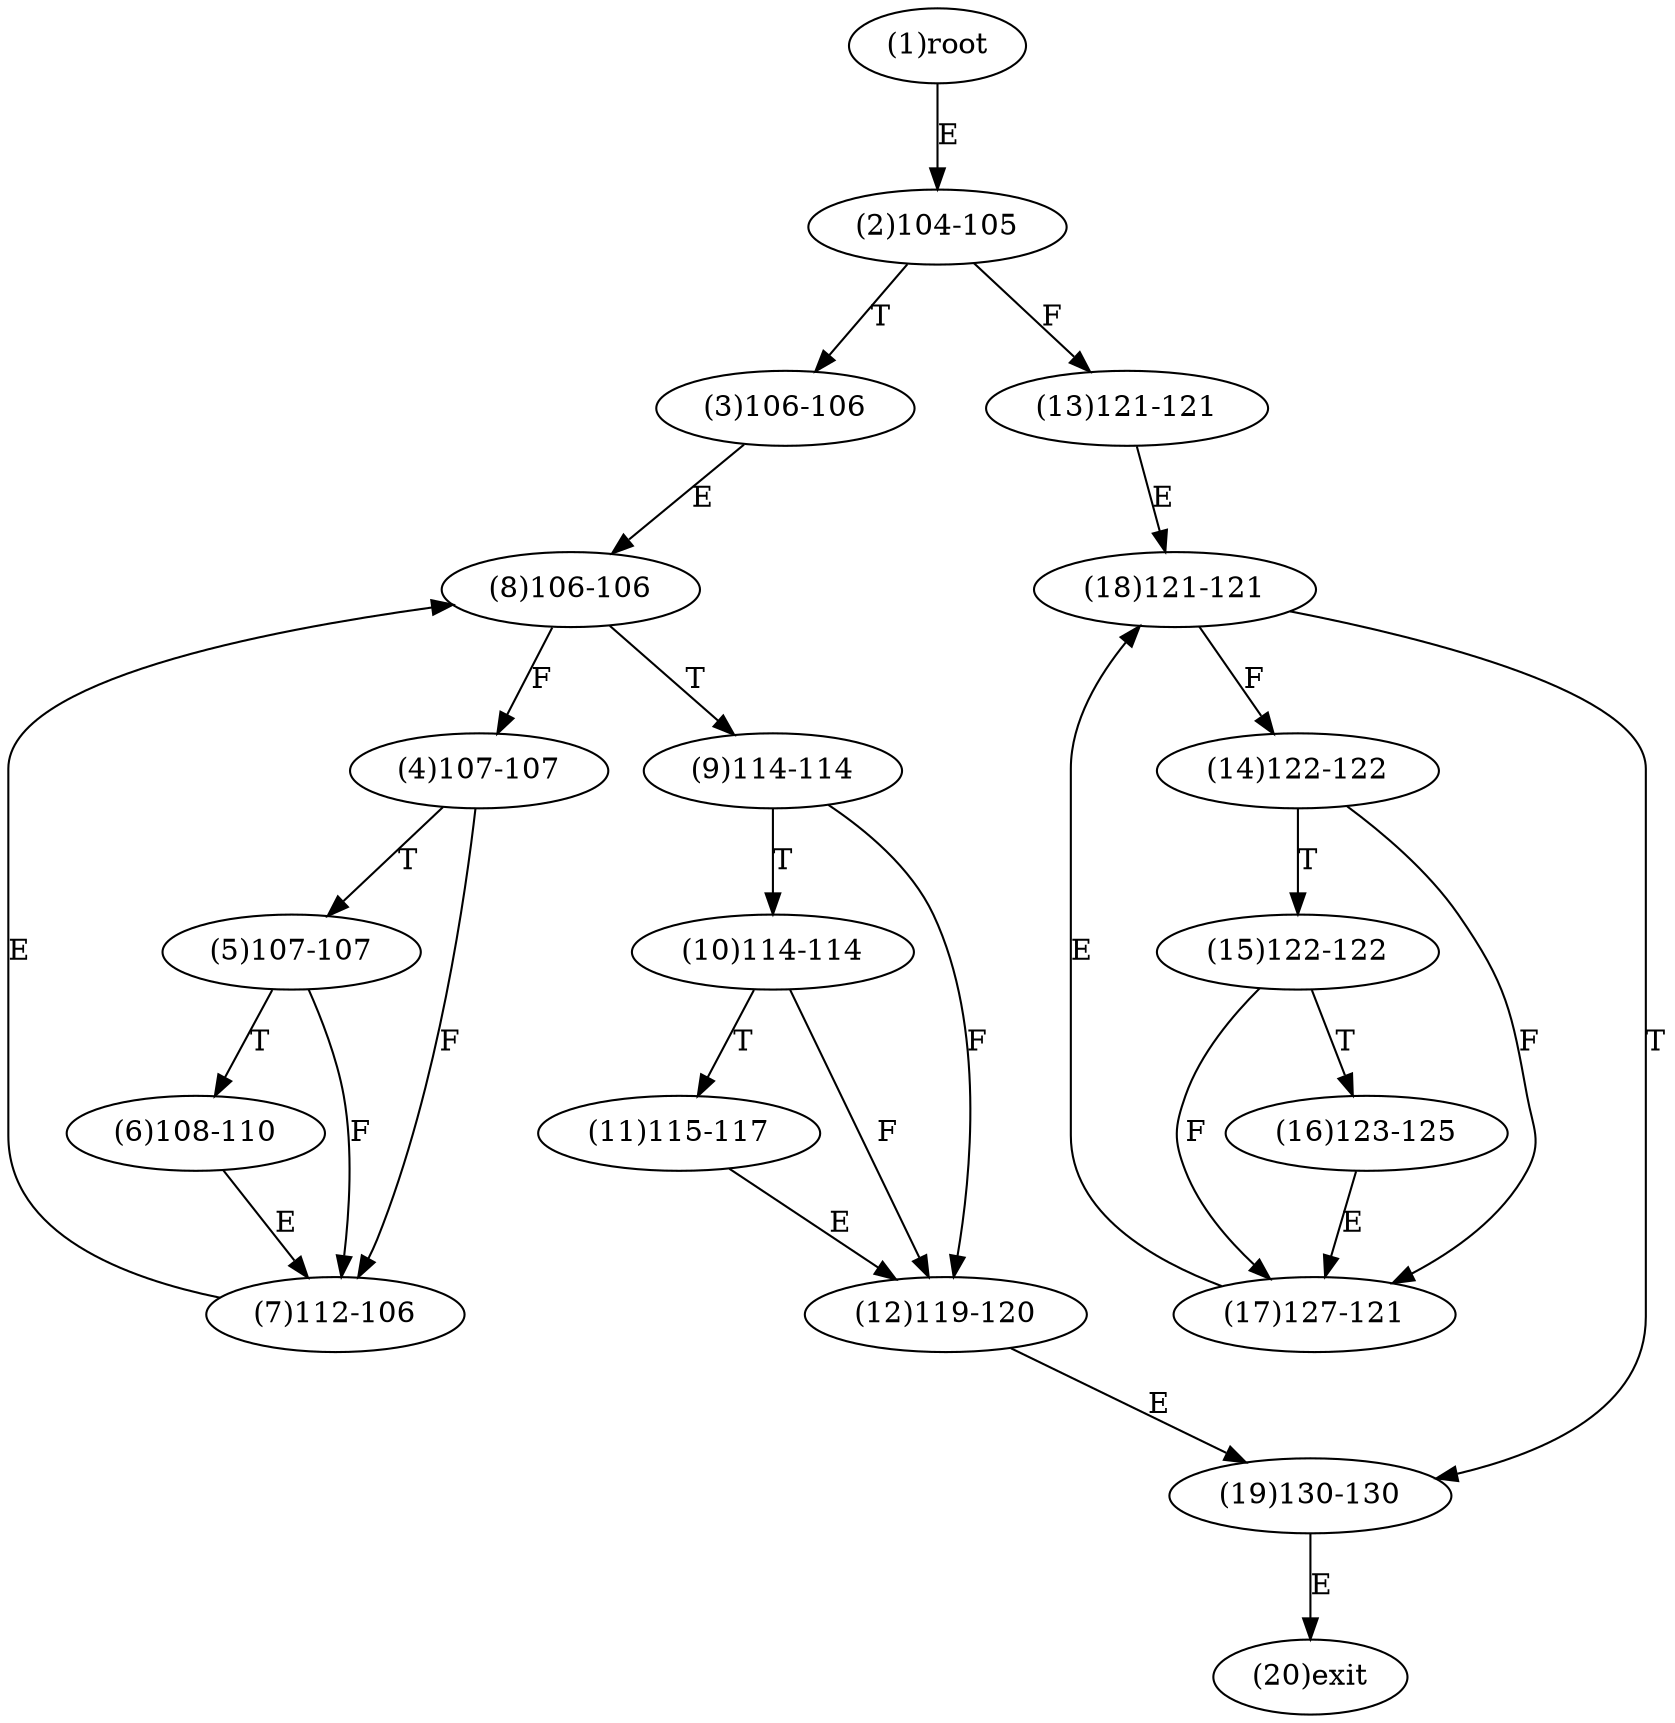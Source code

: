 digraph "" { 
1[ label="(1)root"];
2[ label="(2)104-105"];
3[ label="(3)106-106"];
4[ label="(4)107-107"];
5[ label="(5)107-107"];
6[ label="(6)108-110"];
7[ label="(7)112-106"];
8[ label="(8)106-106"];
9[ label="(9)114-114"];
10[ label="(10)114-114"];
11[ label="(11)115-117"];
12[ label="(12)119-120"];
13[ label="(13)121-121"];
14[ label="(14)122-122"];
15[ label="(15)122-122"];
17[ label="(17)127-121"];
16[ label="(16)123-125"];
19[ label="(19)130-130"];
18[ label="(18)121-121"];
20[ label="(20)exit"];
1->2[ label="E"];
2->13[ label="F"];
2->3[ label="T"];
3->8[ label="E"];
4->7[ label="F"];
4->5[ label="T"];
5->7[ label="F"];
5->6[ label="T"];
6->7[ label="E"];
7->8[ label="E"];
8->4[ label="F"];
8->9[ label="T"];
9->12[ label="F"];
9->10[ label="T"];
10->12[ label="F"];
10->11[ label="T"];
11->12[ label="E"];
12->19[ label="E"];
13->18[ label="E"];
14->17[ label="F"];
14->15[ label="T"];
15->17[ label="F"];
15->16[ label="T"];
16->17[ label="E"];
17->18[ label="E"];
18->14[ label="F"];
18->19[ label="T"];
19->20[ label="E"];
}